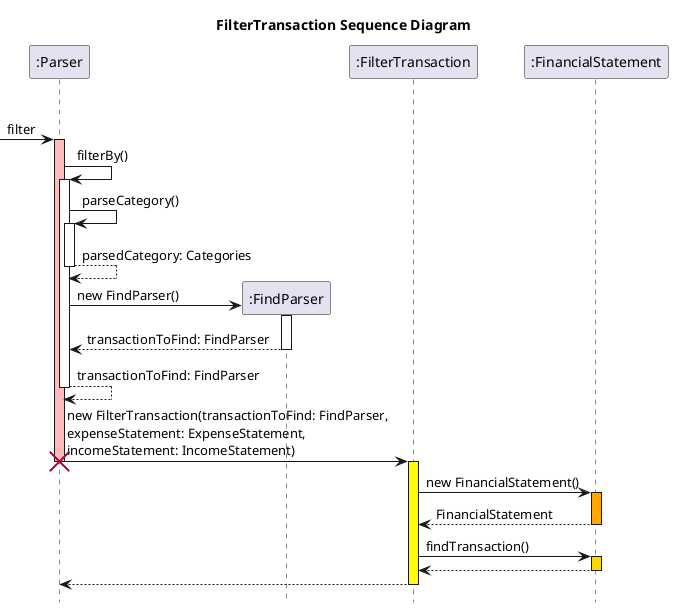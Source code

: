 
''https://plantuml.com/sequence-diagram
'title FilterTransaction Sequence Diagram
'hide footbox
'
'opt FILTER
'[-> Parser: filter
'activate Parser #FFBBBB
'
'Parser -> Parser: filterBy()
'activate Parser
'Parser -> Parser: parseCategory()
'activate Parser
'Parser --> Parser: parsedCategory: Categories
'deactivate Parser
'Parser -> FindParser: new FindParser()
'activate FindParser
'FindParser --> Parser: transactionToFind: FindParser
'deactivate FindParser
'Parser --> Parser: transactionToFind: FindParser
'deactivate Parser
'
'
'Parser -> FilterTransaction: new FilterTransaction(transactionToFind: FindParser, \nexpenseStatement: ExpenseStatement, \nincomeStatement: IncomeStatement)
'destroy Parser
'
'activate FilterTransaction #yellow
'FilterTransaction -> FinancialStatement: new FinancialStatement()
'activate FinancialStatement #orange
'return :FinancialStatement
'
'FilterTransaction -> FinancialStatement: findTransaction()
'activate FinancialStatement #gold
'return
'
'return
'
'


@startuml
'https://plantuml.com/sequence-diagram
title FilterTransaction Sequence Diagram
hide footbox

opt FILTER
[-> ":Parser" : filter
activate ":Parser" #FFBBBB

":Parser" -> ":Parser": filterBy()
activate ":Parser"
":Parser" -> ":Parser": parseCategory()
activate ":Parser"
":Parser" --> ":Parser": parsedCategory: Categories
deactivate ":Parser"

create ":FindParser"
":Parser" -> ":FindParser": new FindParser()
activate ":FindParser"
":FindParser" --> ":Parser": transactionToFind: FindParser
deactivate ":FindParser"
":Parser" --> ":Parser": transactionToFind: FindParser
deactivate ":Parser"


":Parser" -> ":FilterTransaction": new FilterTransaction(transactionToFind: FindParser, \nexpenseStatement: ExpenseStatement, \nincomeStatement: IncomeStatement)
destroy ":Parser"

activate ":FilterTransaction" #yellow
":FilterTransaction" -> ":FinancialStatement": new FinancialStatement()
activate ":FinancialStatement" #orange
return FinancialStatement

":FilterTransaction" -> ":FinancialStatement": findTransaction()
activate ":FinancialStatement" #gold
return

return


@enduml